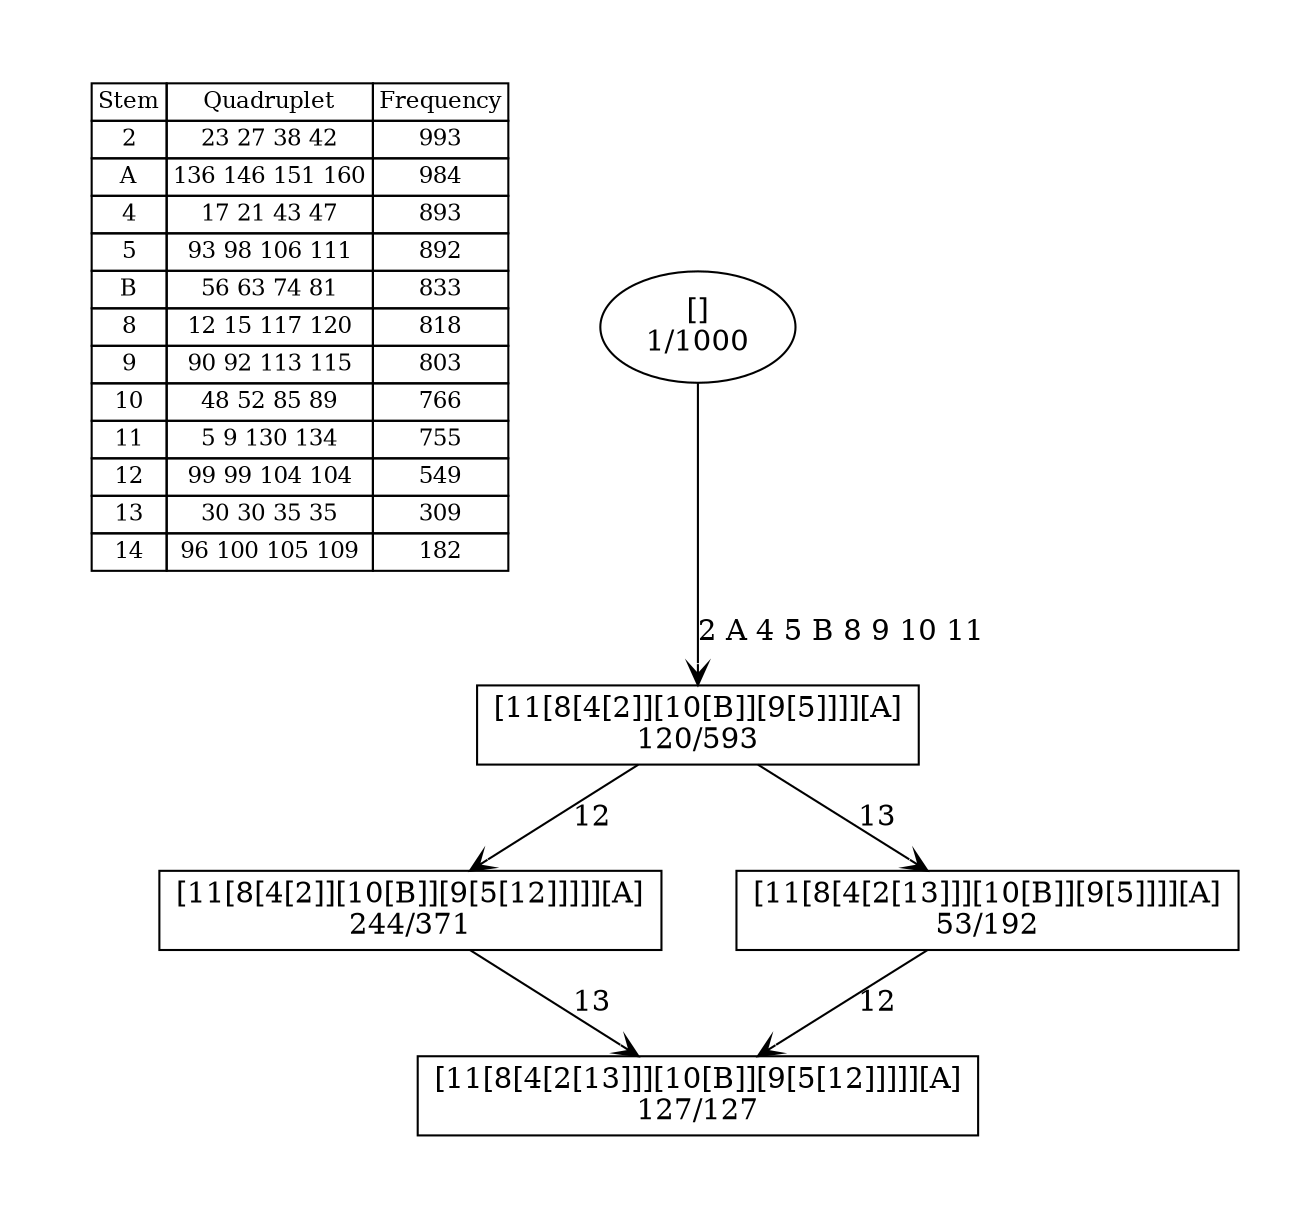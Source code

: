 digraph G {
	pad = 0.5;
	nodesep = 0.5;
"legend" [label = < <table border="0" cellborder="1" cellspacing="0"><tr><td>Stem</td><td>Quadruplet</td><td>Frequency</td></tr>
<tr><td>2</td><td>23 27 38 42</td><td>993</td></tr>
<tr><td>A</td><td>136 146 151 160</td><td>984</td></tr>
<tr><td>4</td><td>17 21 43 47</td><td>893</td></tr>
<tr><td>5</td><td>93 98 106 111</td><td>892</td></tr>
<tr><td>B</td><td>56 63 74 81</td><td>833</td></tr>
<tr><td>8</td><td>12 15 117 120</td><td>818</td></tr>
<tr><td>9</td><td>90 92 113 115</td><td>803</td></tr>
<tr><td>10</td><td>48 52 85 89</td><td>766</td></tr>
<tr><td>11</td><td>5 9 130 134</td><td>755</td></tr>
<tr><td>12</td><td>99 99 104 104</td><td>549</td></tr>
<tr><td>13</td><td>30 30 35 35</td><td>309</td></tr>
<tr><td>14</td><td>96 100 105 109</td><td>182</td></tr>
</table>>, shape = plaintext, fontsize=11];
"2 A 4 5 B 8 9 10 11 12 " [shape = box];
"2 A 4 5 B 8 9 10 11 12 13 " [shape = box];
"2 A 4 5 B 8 9 10 11 " [shape = box];
"2 A 4 5 B 8 9 10 11 13 " [shape = box];
"2 A 4 5 B 8 9 10 11 12 " [label = "[11[8[4[2]][10[B]][9[5[12]]]]][A]\n244/371"];
"2 A 4 5 B 8 9 10 11 12 13 " [label = "[11[8[4[2[13]]][10[B]][9[5[12]]]]][A]\n127/127"];
"2 A 4 5 B 8 9 10 11 " [label = "[11[8[4[2]][10[B]][9[5]]]][A]\n120/593"];
"2 A 4 5 B 8 9 10 11 13 " [label = "[11[8[4[2[13]]][10[B]][9[5]]]][A]\n53/192"];
"" [label = "[]\n1/1000"];
"2 A 4 5 B 8 9 10 11 12 " -> "2 A 4 5 B 8 9 10 11 12 13 " [label = "13 ", arrowhead = vee];
"2 A 4 5 B 8 9 10 11 " -> "2 A 4 5 B 8 9 10 11 12 " [label = "12 ", arrowhead = vee];
"2 A 4 5 B 8 9 10 11 " -> "2 A 4 5 B 8 9 10 11 13 " [label = "13 ", arrowhead = vee];
"2 A 4 5 B 8 9 10 11 13 " -> "2 A 4 5 B 8 9 10 11 12 13 " [label = "12 ", arrowhead = vee];
"" -> "2 A 4 5 B 8 9 10 11 " [label = "2 A 4 5 B 8 9 10 11 ", arrowhead = vee];
}